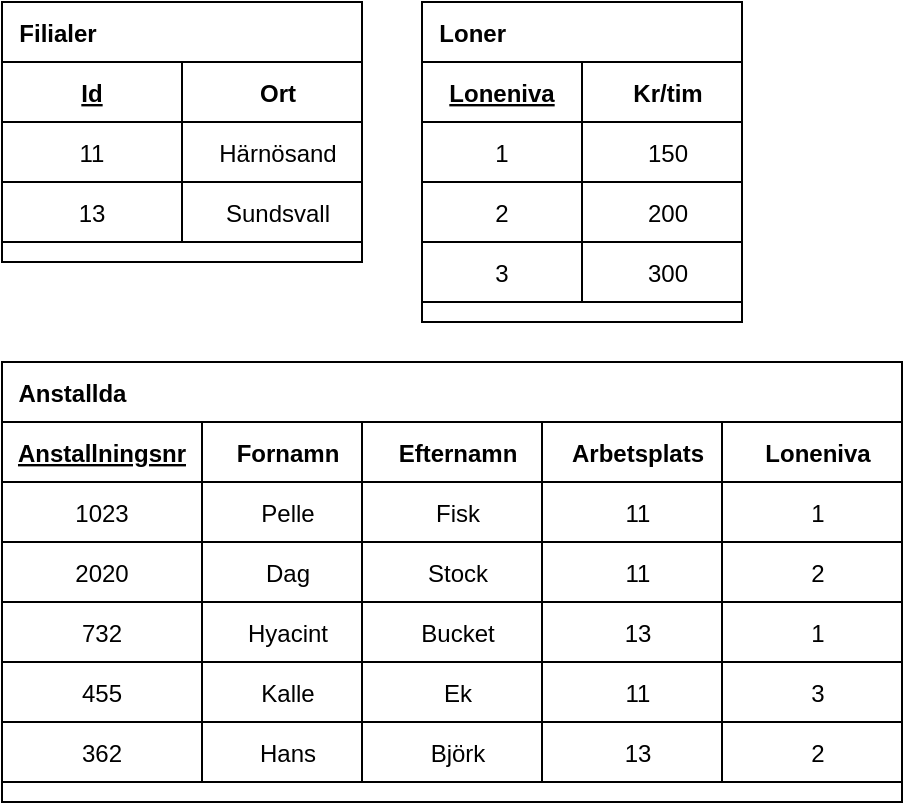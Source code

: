 <mxfile version="14.0.0" type="github" pages="2">
  <diagram id="sJ5aFxJuWDjSkjldI-xe" name="Hamburgare">
    <mxGraphModel dx="801" dy="433" grid="1" gridSize="10" guides="0" tooltips="1" connect="1" arrows="1" fold="1" page="1" pageScale="1" pageWidth="827" pageHeight="1169" math="0" shadow="0">
      <root>
        <mxCell id="0" />
        <mxCell id="1" parent="0" />
        <mxCell id="CjtwlbmwrYm-ObOfb3An-1" value="  Filialer" style="shape=table;startSize=30;container=1;collapsible=1;childLayout=tableLayout;fixedRows=1;rowLines=0;fontStyle=1;align=left;resizeLast=1;" vertex="1" parent="1">
          <mxGeometry x="20" y="20" width="180" height="130" as="geometry" />
        </mxCell>
        <mxCell id="CjtwlbmwrYm-ObOfb3An-2" value="" style="shape=partialRectangle;collapsible=0;dropTarget=0;pointerEvents=0;fillColor=none;top=0;left=0;bottom=1;right=0;points=[[0,0.5],[1,0.5]];portConstraint=eastwest;" vertex="1" parent="CjtwlbmwrYm-ObOfb3An-1">
          <mxGeometry y="30" width="180" height="30" as="geometry" />
        </mxCell>
        <mxCell id="CjtwlbmwrYm-ObOfb3An-3" value="Id" style="shape=partialRectangle;connectable=0;fillColor=none;top=0;left=0;bottom=0;right=0;fontStyle=5;overflow=hidden;" vertex="1" parent="CjtwlbmwrYm-ObOfb3An-2">
          <mxGeometry width="90" height="30" as="geometry" />
        </mxCell>
        <mxCell id="CjtwlbmwrYm-ObOfb3An-4" value="Ort" style="shape=partialRectangle;connectable=0;fillColor=none;top=0;left=0;bottom=0;right=0;align=center;spacingLeft=6;fontStyle=1;overflow=hidden;" vertex="1" parent="CjtwlbmwrYm-ObOfb3An-2">
          <mxGeometry x="90" width="90" height="30" as="geometry" />
        </mxCell>
        <mxCell id="CjtwlbmwrYm-ObOfb3An-6" style="shape=partialRectangle;collapsible=0;dropTarget=0;pointerEvents=0;fillColor=none;top=0;left=0;bottom=1;right=0;points=[[0,0.5],[1,0.5]];portConstraint=eastwest;" vertex="1" parent="CjtwlbmwrYm-ObOfb3An-1">
          <mxGeometry y="60" width="180" height="30" as="geometry" />
        </mxCell>
        <mxCell id="CjtwlbmwrYm-ObOfb3An-7" value="11" style="shape=partialRectangle;connectable=0;fillColor=none;top=0;left=0;bottom=0;right=0;fontStyle=0;overflow=hidden;" vertex="1" parent="CjtwlbmwrYm-ObOfb3An-6">
          <mxGeometry width="90" height="30" as="geometry" />
        </mxCell>
        <mxCell id="CjtwlbmwrYm-ObOfb3An-8" value="Härnösand" style="shape=partialRectangle;connectable=0;fillColor=none;top=0;left=0;bottom=0;right=0;align=center;spacingLeft=6;fontStyle=0;overflow=hidden;" vertex="1" parent="CjtwlbmwrYm-ObOfb3An-6">
          <mxGeometry x="90" width="90" height="30" as="geometry" />
        </mxCell>
        <mxCell id="CjtwlbmwrYm-ObOfb3An-10" style="shape=partialRectangle;collapsible=0;dropTarget=0;pointerEvents=0;fillColor=none;top=0;left=0;bottom=1;right=0;points=[[0,0.5],[1,0.5]];portConstraint=eastwest;" vertex="1" parent="CjtwlbmwrYm-ObOfb3An-1">
          <mxGeometry y="90" width="180" height="30" as="geometry" />
        </mxCell>
        <mxCell id="CjtwlbmwrYm-ObOfb3An-11" value="13" style="shape=partialRectangle;connectable=0;fillColor=none;top=0;left=0;bottom=0;right=0;fontStyle=0;overflow=hidden;" vertex="1" parent="CjtwlbmwrYm-ObOfb3An-10">
          <mxGeometry width="90" height="30" as="geometry" />
        </mxCell>
        <mxCell id="CjtwlbmwrYm-ObOfb3An-12" value="Sundsvall" style="shape=partialRectangle;connectable=0;fillColor=none;top=0;left=0;bottom=0;right=0;align=center;spacingLeft=6;fontStyle=0;overflow=hidden;" vertex="1" parent="CjtwlbmwrYm-ObOfb3An-10">
          <mxGeometry x="90" width="90" height="30" as="geometry" />
        </mxCell>
        <mxCell id="CjtwlbmwrYm-ObOfb3An-30" value="  Anstallda" style="shape=table;startSize=30;container=1;collapsible=1;childLayout=tableLayout;fixedRows=1;rowLines=0;fontStyle=1;align=left;resizeLast=1;" vertex="1" parent="1">
          <mxGeometry x="20" y="200" width="450" height="220" as="geometry" />
        </mxCell>
        <mxCell id="CjtwlbmwrYm-ObOfb3An-31" value="" style="shape=partialRectangle;collapsible=0;dropTarget=0;pointerEvents=0;fillColor=none;top=0;left=0;bottom=1;right=0;points=[[0,0.5],[1,0.5]];portConstraint=eastwest;" vertex="1" parent="CjtwlbmwrYm-ObOfb3An-30">
          <mxGeometry y="30" width="450" height="30" as="geometry" />
        </mxCell>
        <mxCell id="CjtwlbmwrYm-ObOfb3An-32" value="Anstallningsnr" style="shape=partialRectangle;connectable=0;fillColor=none;top=0;left=0;bottom=0;right=0;fontStyle=5;overflow=hidden;" vertex="1" parent="CjtwlbmwrYm-ObOfb3An-31">
          <mxGeometry width="100" height="30" as="geometry" />
        </mxCell>
        <mxCell id="CjtwlbmwrYm-ObOfb3An-33" value="Fornamn" style="shape=partialRectangle;connectable=0;fillColor=none;top=0;left=0;bottom=0;right=0;align=center;spacingLeft=6;fontStyle=1;overflow=hidden;" vertex="1" parent="CjtwlbmwrYm-ObOfb3An-31">
          <mxGeometry x="100" width="80" height="30" as="geometry" />
        </mxCell>
        <mxCell id="CjtwlbmwrYm-ObOfb3An-64" value="Efternamn" style="shape=partialRectangle;connectable=0;fillColor=none;top=0;left=0;bottom=0;right=0;align=center;spacingLeft=6;fontStyle=1;overflow=hidden;" vertex="1" parent="CjtwlbmwrYm-ObOfb3An-31">
          <mxGeometry x="180" width="90" height="30" as="geometry" />
        </mxCell>
        <mxCell id="CjtwlbmwrYm-ObOfb3An-58" value="Arbetsplats" style="shape=partialRectangle;connectable=0;fillColor=none;top=0;left=0;bottom=0;right=0;align=center;spacingLeft=6;fontStyle=1;overflow=hidden;" vertex="1" parent="CjtwlbmwrYm-ObOfb3An-31">
          <mxGeometry x="270" width="90" height="30" as="geometry" />
        </mxCell>
        <mxCell id="CjtwlbmwrYm-ObOfb3An-52" value="Loneniva" style="shape=partialRectangle;connectable=0;fillColor=none;top=0;left=0;bottom=0;right=0;align=center;spacingLeft=6;fontStyle=1;overflow=hidden;" vertex="1" parent="CjtwlbmwrYm-ObOfb3An-31">
          <mxGeometry x="360" width="90" height="30" as="geometry" />
        </mxCell>
        <mxCell id="CjtwlbmwrYm-ObOfb3An-37" style="shape=partialRectangle;collapsible=0;dropTarget=0;pointerEvents=0;fillColor=none;top=0;left=0;bottom=1;right=0;points=[[0,0.5],[1,0.5]];portConstraint=eastwest;" vertex="1" parent="CjtwlbmwrYm-ObOfb3An-30">
          <mxGeometry y="60" width="450" height="30" as="geometry" />
        </mxCell>
        <mxCell id="CjtwlbmwrYm-ObOfb3An-38" value="1023" style="shape=partialRectangle;connectable=0;fillColor=none;top=0;left=0;bottom=0;right=0;fontStyle=0;overflow=hidden;" vertex="1" parent="CjtwlbmwrYm-ObOfb3An-37">
          <mxGeometry width="100" height="30" as="geometry" />
        </mxCell>
        <mxCell id="CjtwlbmwrYm-ObOfb3An-39" value="Pelle" style="shape=partialRectangle;connectable=0;fillColor=none;top=0;left=0;bottom=0;right=0;align=center;spacingLeft=6;fontStyle=0;overflow=hidden;" vertex="1" parent="CjtwlbmwrYm-ObOfb3An-37">
          <mxGeometry x="100" width="80" height="30" as="geometry" />
        </mxCell>
        <mxCell id="CjtwlbmwrYm-ObOfb3An-65" value="Fisk" style="shape=partialRectangle;connectable=0;fillColor=none;top=0;left=0;bottom=0;right=0;align=center;spacingLeft=6;fontStyle=0;overflow=hidden;" vertex="1" parent="CjtwlbmwrYm-ObOfb3An-37">
          <mxGeometry x="180" width="90" height="30" as="geometry" />
        </mxCell>
        <mxCell id="CjtwlbmwrYm-ObOfb3An-59" value="11" style="shape=partialRectangle;connectable=0;fillColor=none;top=0;left=0;bottom=0;right=0;align=center;spacingLeft=6;fontStyle=0;overflow=hidden;" vertex="1" parent="CjtwlbmwrYm-ObOfb3An-37">
          <mxGeometry x="270" width="90" height="30" as="geometry" />
        </mxCell>
        <mxCell id="CjtwlbmwrYm-ObOfb3An-53" value="1" style="shape=partialRectangle;connectable=0;fillColor=none;top=0;left=0;bottom=0;right=0;align=center;spacingLeft=6;fontStyle=0;overflow=hidden;" vertex="1" parent="CjtwlbmwrYm-ObOfb3An-37">
          <mxGeometry x="360" width="90" height="30" as="geometry" />
        </mxCell>
        <mxCell id="CjtwlbmwrYm-ObOfb3An-40" style="shape=partialRectangle;collapsible=0;dropTarget=0;pointerEvents=0;fillColor=none;top=0;left=0;bottom=1;right=0;points=[[0,0.5],[1,0.5]];portConstraint=eastwest;" vertex="1" parent="CjtwlbmwrYm-ObOfb3An-30">
          <mxGeometry y="90" width="450" height="30" as="geometry" />
        </mxCell>
        <mxCell id="CjtwlbmwrYm-ObOfb3An-41" value="2020" style="shape=partialRectangle;connectable=0;fillColor=none;top=0;left=0;bottom=0;right=0;fontStyle=0;overflow=hidden;" vertex="1" parent="CjtwlbmwrYm-ObOfb3An-40">
          <mxGeometry width="100" height="30" as="geometry" />
        </mxCell>
        <mxCell id="CjtwlbmwrYm-ObOfb3An-42" value="Dag" style="shape=partialRectangle;connectable=0;fillColor=none;top=0;left=0;bottom=0;right=0;align=center;spacingLeft=6;fontStyle=0;overflow=hidden;" vertex="1" parent="CjtwlbmwrYm-ObOfb3An-40">
          <mxGeometry x="100" width="80" height="30" as="geometry" />
        </mxCell>
        <mxCell id="CjtwlbmwrYm-ObOfb3An-66" value="Stock" style="shape=partialRectangle;connectable=0;fillColor=none;top=0;left=0;bottom=0;right=0;align=center;spacingLeft=6;fontStyle=0;overflow=hidden;" vertex="1" parent="CjtwlbmwrYm-ObOfb3An-40">
          <mxGeometry x="180" width="90" height="30" as="geometry" />
        </mxCell>
        <mxCell id="CjtwlbmwrYm-ObOfb3An-60" value="11" style="shape=partialRectangle;connectable=0;fillColor=none;top=0;left=0;bottom=0;right=0;align=center;spacingLeft=6;fontStyle=0;overflow=hidden;" vertex="1" parent="CjtwlbmwrYm-ObOfb3An-40">
          <mxGeometry x="270" width="90" height="30" as="geometry" />
        </mxCell>
        <mxCell id="CjtwlbmwrYm-ObOfb3An-54" value="2" style="shape=partialRectangle;connectable=0;fillColor=none;top=0;left=0;bottom=0;right=0;align=center;spacingLeft=6;fontStyle=0;overflow=hidden;" vertex="1" parent="CjtwlbmwrYm-ObOfb3An-40">
          <mxGeometry x="360" width="90" height="30" as="geometry" />
        </mxCell>
        <mxCell id="CjtwlbmwrYm-ObOfb3An-43" style="shape=partialRectangle;collapsible=0;dropTarget=0;pointerEvents=0;fillColor=none;top=0;left=0;bottom=1;right=0;points=[[0,0.5],[1,0.5]];portConstraint=eastwest;" vertex="1" parent="CjtwlbmwrYm-ObOfb3An-30">
          <mxGeometry y="120" width="450" height="30" as="geometry" />
        </mxCell>
        <mxCell id="CjtwlbmwrYm-ObOfb3An-44" value="732" style="shape=partialRectangle;connectable=0;fillColor=none;top=0;left=0;bottom=0;right=0;fontStyle=0;overflow=hidden;" vertex="1" parent="CjtwlbmwrYm-ObOfb3An-43">
          <mxGeometry width="100" height="30" as="geometry" />
        </mxCell>
        <mxCell id="CjtwlbmwrYm-ObOfb3An-45" value="Hyacint" style="shape=partialRectangle;connectable=0;fillColor=none;top=0;left=0;bottom=0;right=0;align=center;spacingLeft=6;fontStyle=0;overflow=hidden;" vertex="1" parent="CjtwlbmwrYm-ObOfb3An-43">
          <mxGeometry x="100" width="80" height="30" as="geometry" />
        </mxCell>
        <mxCell id="CjtwlbmwrYm-ObOfb3An-67" value="Bucket" style="shape=partialRectangle;connectable=0;fillColor=none;top=0;left=0;bottom=0;right=0;align=center;spacingLeft=6;fontStyle=0;overflow=hidden;" vertex="1" parent="CjtwlbmwrYm-ObOfb3An-43">
          <mxGeometry x="180" width="90" height="30" as="geometry" />
        </mxCell>
        <mxCell id="CjtwlbmwrYm-ObOfb3An-61" value="13" style="shape=partialRectangle;connectable=0;fillColor=none;top=0;left=0;bottom=0;right=0;align=center;spacingLeft=6;fontStyle=0;overflow=hidden;" vertex="1" parent="CjtwlbmwrYm-ObOfb3An-43">
          <mxGeometry x="270" width="90" height="30" as="geometry" />
        </mxCell>
        <mxCell id="CjtwlbmwrYm-ObOfb3An-55" value="1" style="shape=partialRectangle;connectable=0;fillColor=none;top=0;left=0;bottom=0;right=0;align=center;spacingLeft=6;fontStyle=0;overflow=hidden;" vertex="1" parent="CjtwlbmwrYm-ObOfb3An-43">
          <mxGeometry x="360" width="90" height="30" as="geometry" />
        </mxCell>
        <mxCell id="CjtwlbmwrYm-ObOfb3An-46" style="shape=partialRectangle;collapsible=0;dropTarget=0;pointerEvents=0;fillColor=none;top=0;left=0;bottom=1;right=0;points=[[0,0.5],[1,0.5]];portConstraint=eastwest;" vertex="1" parent="CjtwlbmwrYm-ObOfb3An-30">
          <mxGeometry y="150" width="450" height="30" as="geometry" />
        </mxCell>
        <mxCell id="CjtwlbmwrYm-ObOfb3An-47" value="455" style="shape=partialRectangle;connectable=0;fillColor=none;top=0;left=0;bottom=0;right=0;fontStyle=0;overflow=hidden;" vertex="1" parent="CjtwlbmwrYm-ObOfb3An-46">
          <mxGeometry width="100" height="30" as="geometry" />
        </mxCell>
        <mxCell id="CjtwlbmwrYm-ObOfb3An-48" value="Kalle" style="shape=partialRectangle;connectable=0;fillColor=none;top=0;left=0;bottom=0;right=0;align=center;spacingLeft=6;fontStyle=0;overflow=hidden;" vertex="1" parent="CjtwlbmwrYm-ObOfb3An-46">
          <mxGeometry x="100" width="80" height="30" as="geometry" />
        </mxCell>
        <mxCell id="CjtwlbmwrYm-ObOfb3An-68" value="Ek" style="shape=partialRectangle;connectable=0;fillColor=none;top=0;left=0;bottom=0;right=0;align=center;spacingLeft=6;fontStyle=0;overflow=hidden;" vertex="1" parent="CjtwlbmwrYm-ObOfb3An-46">
          <mxGeometry x="180" width="90" height="30" as="geometry" />
        </mxCell>
        <mxCell id="CjtwlbmwrYm-ObOfb3An-62" value="11" style="shape=partialRectangle;connectable=0;fillColor=none;top=0;left=0;bottom=0;right=0;align=center;spacingLeft=6;fontStyle=0;overflow=hidden;" vertex="1" parent="CjtwlbmwrYm-ObOfb3An-46">
          <mxGeometry x="270" width="90" height="30" as="geometry" />
        </mxCell>
        <mxCell id="CjtwlbmwrYm-ObOfb3An-56" value="3" style="shape=partialRectangle;connectable=0;fillColor=none;top=0;left=0;bottom=0;right=0;align=center;spacingLeft=6;fontStyle=0;overflow=hidden;" vertex="1" parent="CjtwlbmwrYm-ObOfb3An-46">
          <mxGeometry x="360" width="90" height="30" as="geometry" />
        </mxCell>
        <mxCell id="CjtwlbmwrYm-ObOfb3An-49" style="shape=partialRectangle;collapsible=0;dropTarget=0;pointerEvents=0;fillColor=none;top=0;left=0;bottom=1;right=0;points=[[0,0.5],[1,0.5]];portConstraint=eastwest;" vertex="1" parent="CjtwlbmwrYm-ObOfb3An-30">
          <mxGeometry y="180" width="450" height="30" as="geometry" />
        </mxCell>
        <mxCell id="CjtwlbmwrYm-ObOfb3An-50" value="362" style="shape=partialRectangle;connectable=0;fillColor=none;top=0;left=0;bottom=0;right=0;fontStyle=0;overflow=hidden;" vertex="1" parent="CjtwlbmwrYm-ObOfb3An-49">
          <mxGeometry width="100" height="30" as="geometry" />
        </mxCell>
        <mxCell id="CjtwlbmwrYm-ObOfb3An-51" value="Hans" style="shape=partialRectangle;connectable=0;fillColor=none;top=0;left=0;bottom=0;right=0;align=center;spacingLeft=6;fontStyle=0;overflow=hidden;" vertex="1" parent="CjtwlbmwrYm-ObOfb3An-49">
          <mxGeometry x="100" width="80" height="30" as="geometry" />
        </mxCell>
        <mxCell id="CjtwlbmwrYm-ObOfb3An-69" value="Björk" style="shape=partialRectangle;connectable=0;fillColor=none;top=0;left=0;bottom=0;right=0;align=center;spacingLeft=6;fontStyle=0;overflow=hidden;" vertex="1" parent="CjtwlbmwrYm-ObOfb3An-49">
          <mxGeometry x="180" width="90" height="30" as="geometry" />
        </mxCell>
        <mxCell id="CjtwlbmwrYm-ObOfb3An-63" value="13" style="shape=partialRectangle;connectable=0;fillColor=none;top=0;left=0;bottom=0;right=0;align=center;spacingLeft=6;fontStyle=0;overflow=hidden;" vertex="1" parent="CjtwlbmwrYm-ObOfb3An-49">
          <mxGeometry x="270" width="90" height="30" as="geometry" />
        </mxCell>
        <mxCell id="CjtwlbmwrYm-ObOfb3An-57" value="2" style="shape=partialRectangle;connectable=0;fillColor=none;top=0;left=0;bottom=0;right=0;align=center;spacingLeft=6;fontStyle=0;overflow=hidden;" vertex="1" parent="CjtwlbmwrYm-ObOfb3An-49">
          <mxGeometry x="360" width="90" height="30" as="geometry" />
        </mxCell>
        <mxCell id="CjtwlbmwrYm-ObOfb3An-73" value="  Loner" style="shape=table;startSize=30;container=1;collapsible=1;childLayout=tableLayout;fixedRows=1;rowLines=0;fontStyle=1;align=left;resizeLast=1;" vertex="1" parent="1">
          <mxGeometry x="230" y="20" width="160" height="160" as="geometry" />
        </mxCell>
        <mxCell id="CjtwlbmwrYm-ObOfb3An-74" value="" style="shape=partialRectangle;collapsible=0;dropTarget=0;pointerEvents=0;fillColor=none;top=0;left=0;bottom=1;right=0;points=[[0,0.5],[1,0.5]];portConstraint=eastwest;" vertex="1" parent="CjtwlbmwrYm-ObOfb3An-73">
          <mxGeometry y="30" width="160" height="30" as="geometry" />
        </mxCell>
        <mxCell id="CjtwlbmwrYm-ObOfb3An-75" value="Loneniva" style="shape=partialRectangle;connectable=0;fillColor=none;top=0;left=0;bottom=0;right=0;fontStyle=5;overflow=hidden;" vertex="1" parent="CjtwlbmwrYm-ObOfb3An-74">
          <mxGeometry width="80" height="30" as="geometry" />
        </mxCell>
        <mxCell id="CjtwlbmwrYm-ObOfb3An-76" value="Kr/tim" style="shape=partialRectangle;connectable=0;fillColor=none;top=0;left=0;bottom=0;right=0;align=center;spacingLeft=6;fontStyle=1;overflow=hidden;" vertex="1" parent="CjtwlbmwrYm-ObOfb3An-74">
          <mxGeometry x="80" width="80" height="30" as="geometry" />
        </mxCell>
        <mxCell id="CjtwlbmwrYm-ObOfb3An-77" style="shape=partialRectangle;collapsible=0;dropTarget=0;pointerEvents=0;fillColor=none;top=0;left=0;bottom=1;right=0;points=[[0,0.5],[1,0.5]];portConstraint=eastwest;" vertex="1" parent="CjtwlbmwrYm-ObOfb3An-73">
          <mxGeometry y="60" width="160" height="30" as="geometry" />
        </mxCell>
        <mxCell id="CjtwlbmwrYm-ObOfb3An-78" value="1" style="shape=partialRectangle;connectable=0;fillColor=none;top=0;left=0;bottom=0;right=0;fontStyle=0;overflow=hidden;" vertex="1" parent="CjtwlbmwrYm-ObOfb3An-77">
          <mxGeometry width="80" height="30" as="geometry" />
        </mxCell>
        <mxCell id="CjtwlbmwrYm-ObOfb3An-79" value="150" style="shape=partialRectangle;connectable=0;fillColor=none;top=0;left=0;bottom=0;right=0;align=center;spacingLeft=6;fontStyle=0;overflow=hidden;" vertex="1" parent="CjtwlbmwrYm-ObOfb3An-77">
          <mxGeometry x="80" width="80" height="30" as="geometry" />
        </mxCell>
        <mxCell id="CjtwlbmwrYm-ObOfb3An-80" style="shape=partialRectangle;collapsible=0;dropTarget=0;pointerEvents=0;fillColor=none;top=0;left=0;bottom=1;right=0;points=[[0,0.5],[1,0.5]];portConstraint=eastwest;" vertex="1" parent="CjtwlbmwrYm-ObOfb3An-73">
          <mxGeometry y="90" width="160" height="30" as="geometry" />
        </mxCell>
        <mxCell id="CjtwlbmwrYm-ObOfb3An-81" value="2" style="shape=partialRectangle;connectable=0;fillColor=none;top=0;left=0;bottom=0;right=0;fontStyle=0;overflow=hidden;" vertex="1" parent="CjtwlbmwrYm-ObOfb3An-80">
          <mxGeometry width="80" height="30" as="geometry" />
        </mxCell>
        <mxCell id="CjtwlbmwrYm-ObOfb3An-82" value="200" style="shape=partialRectangle;connectable=0;fillColor=none;top=0;left=0;bottom=0;right=0;align=center;spacingLeft=6;fontStyle=0;overflow=hidden;" vertex="1" parent="CjtwlbmwrYm-ObOfb3An-80">
          <mxGeometry x="80" width="80" height="30" as="geometry" />
        </mxCell>
        <mxCell id="CjtwlbmwrYm-ObOfb3An-83" style="shape=partialRectangle;collapsible=0;dropTarget=0;pointerEvents=0;fillColor=none;top=0;left=0;bottom=1;right=0;points=[[0,0.5],[1,0.5]];portConstraint=eastwest;" vertex="1" parent="CjtwlbmwrYm-ObOfb3An-73">
          <mxGeometry y="120" width="160" height="30" as="geometry" />
        </mxCell>
        <mxCell id="CjtwlbmwrYm-ObOfb3An-84" value="3" style="shape=partialRectangle;connectable=0;fillColor=none;top=0;left=0;bottom=0;right=0;fontStyle=0;overflow=hidden;" vertex="1" parent="CjtwlbmwrYm-ObOfb3An-83">
          <mxGeometry width="80" height="30" as="geometry" />
        </mxCell>
        <mxCell id="CjtwlbmwrYm-ObOfb3An-85" value="300" style="shape=partialRectangle;connectable=0;fillColor=none;top=0;left=0;bottom=0;right=0;align=center;spacingLeft=6;fontStyle=0;overflow=hidden;" vertex="1" parent="CjtwlbmwrYm-ObOfb3An-83">
          <mxGeometry x="80" width="80" height="30" as="geometry" />
        </mxCell>
      </root>
    </mxGraphModel>
  </diagram>
  <diagram id="qoOEKDqSzADvniqhuOCL" name="Tekniknämnden">
    <mxGraphModel dx="801" dy="433" grid="1" gridSize="10" guides="1" tooltips="1" connect="1" arrows="1" fold="1" page="1" pageScale="1" pageWidth="827" pageHeight="1169" math="0" shadow="0">
      <root>
        <mxCell id="Xf09CCIIPF4Ikrkz7xVH-0" />
        <mxCell id="Xf09CCIIPF4Ikrkz7xVH-1" parent="Xf09CCIIPF4Ikrkz7xVH-0" />
        <mxCell id="KIhVacgabyp0rp23NiQ3-0" value="  Kontaktpersoner" style="shape=table;startSize=30;container=1;collapsible=1;childLayout=tableLayout;fixedRows=1;rowLines=0;fontStyle=1;align=left;resizeLast=1;" vertex="1" parent="Xf09CCIIPF4Ikrkz7xVH-1">
          <mxGeometry x="20" y="20" width="350" height="100" as="geometry" />
        </mxCell>
        <mxCell id="KIhVacgabyp0rp23NiQ3-1" value="" style="shape=partialRectangle;collapsible=0;dropTarget=0;pointerEvents=0;fillColor=none;top=0;left=0;bottom=1;right=0;points=[[0,0.5],[1,0.5]];portConstraint=eastwest;" vertex="1" parent="KIhVacgabyp0rp23NiQ3-0">
          <mxGeometry y="30" width="350" height="30" as="geometry" />
        </mxCell>
        <mxCell id="KIhVacgabyp0rp23NiQ3-2" value="NamnID" style="shape=partialRectangle;connectable=0;fillColor=none;top=0;left=0;bottom=0;right=0;fontStyle=5;overflow=hidden;" vertex="1" parent="KIhVacgabyp0rp23NiQ3-1">
          <mxGeometry width="90" height="30" as="geometry" />
        </mxCell>
        <mxCell id="KIhVacgabyp0rp23NiQ3-3" value="Fornamn" style="shape=partialRectangle;connectable=0;fillColor=none;top=0;left=0;bottom=0;right=0;align=center;spacingLeft=6;fontStyle=1;overflow=hidden;" vertex="1" parent="KIhVacgabyp0rp23NiQ3-1">
          <mxGeometry x="90" width="70" height="30" as="geometry" />
        </mxCell>
        <mxCell id="KIhVacgabyp0rp23NiQ3-4" value="Efternamn" style="shape=partialRectangle;connectable=0;fillColor=none;top=0;left=0;bottom=0;right=0;align=center;spacingLeft=6;fontStyle=1;overflow=hidden;" vertex="1" parent="KIhVacgabyp0rp23NiQ3-1">
          <mxGeometry x="160" width="100" height="30" as="geometry" />
        </mxCell>
        <mxCell id="KIhVacgabyp0rp23NiQ3-5" value="Forening" style="shape=partialRectangle;connectable=0;fillColor=none;top=0;left=0;bottom=0;right=0;align=center;spacingLeft=6;fontStyle=1;overflow=hidden;" vertex="1" parent="KIhVacgabyp0rp23NiQ3-1">
          <mxGeometry x="260" width="90" height="30" as="geometry" />
        </mxCell>
        <mxCell id="KIhVacgabyp0rp23NiQ3-7" style="shape=partialRectangle;collapsible=0;dropTarget=0;pointerEvents=0;fillColor=none;top=0;left=0;bottom=1;right=0;points=[[0,0.5],[1,0.5]];portConstraint=eastwest;" vertex="1" parent="KIhVacgabyp0rp23NiQ3-0">
          <mxGeometry y="60" width="350" height="30" as="geometry" />
        </mxCell>
        <mxCell id="KIhVacgabyp0rp23NiQ3-8" value="12" style="shape=partialRectangle;connectable=0;fillColor=none;top=0;left=0;bottom=0;right=0;fontStyle=0;overflow=hidden;" vertex="1" parent="KIhVacgabyp0rp23NiQ3-7">
          <mxGeometry width="90" height="30" as="geometry" />
        </mxCell>
        <mxCell id="KIhVacgabyp0rp23NiQ3-9" value="Pelle" style="shape=partialRectangle;connectable=0;fillColor=none;top=0;left=0;bottom=0;right=0;align=center;spacingLeft=6;fontStyle=0;overflow=hidden;" vertex="1" parent="KIhVacgabyp0rp23NiQ3-7">
          <mxGeometry x="90" width="70" height="30" as="geometry" />
        </mxCell>
        <mxCell id="KIhVacgabyp0rp23NiQ3-10" value="Björk" style="shape=partialRectangle;connectable=0;fillColor=none;top=0;left=0;bottom=0;right=0;align=center;spacingLeft=6;fontStyle=0;overflow=hidden;" vertex="1" parent="KIhVacgabyp0rp23NiQ3-7">
          <mxGeometry x="160" width="100" height="30" as="geometry" />
        </mxCell>
        <mxCell id="KIhVacgabyp0rp23NiQ3-11" value="7" style="shape=partialRectangle;connectable=0;fillColor=none;top=0;left=0;bottom=0;right=0;align=center;spacingLeft=6;fontStyle=0;overflow=hidden;" vertex="1" parent="KIhVacgabyp0rp23NiQ3-7">
          <mxGeometry x="260" width="90" height="30" as="geometry" />
        </mxCell>
        <mxCell id="KIhVacgabyp0rp23NiQ3-14" value="   Foreningar" style="shape=table;startSize=30;container=1;collapsible=1;childLayout=tableLayout;fixedRows=1;rowLines=0;fontStyle=1;align=left;resizeLast=1;" vertex="1" parent="Xf09CCIIPF4Ikrkz7xVH-1">
          <mxGeometry x="20" y="150" width="200" height="100" as="geometry" />
        </mxCell>
        <mxCell id="KIhVacgabyp0rp23NiQ3-15" value="" style="shape=partialRectangle;collapsible=0;dropTarget=0;pointerEvents=0;fillColor=none;top=0;left=0;bottom=1;right=0;points=[[0,0.5],[1,0.5]];portConstraint=eastwest;" vertex="1" parent="KIhVacgabyp0rp23NiQ3-14">
          <mxGeometry y="30" width="200" height="30" as="geometry" />
        </mxCell>
        <mxCell id="KIhVacgabyp0rp23NiQ3-16" value="ForeningsID" style="shape=partialRectangle;connectable=0;fillColor=none;top=0;left=0;bottom=0;right=0;fontStyle=5;overflow=hidden;" vertex="1" parent="KIhVacgabyp0rp23NiQ3-15">
          <mxGeometry width="90" height="30" as="geometry" />
        </mxCell>
        <mxCell id="KIhVacgabyp0rp23NiQ3-17" value="Namn" style="shape=partialRectangle;connectable=0;fillColor=none;top=0;left=0;bottom=0;right=0;align=center;spacingLeft=6;fontStyle=1;overflow=hidden;" vertex="1" parent="KIhVacgabyp0rp23NiQ3-15">
          <mxGeometry x="90" width="110" height="30" as="geometry" />
        </mxCell>
        <mxCell id="KIhVacgabyp0rp23NiQ3-18" style="shape=partialRectangle;collapsible=0;dropTarget=0;pointerEvents=0;fillColor=none;top=0;left=0;bottom=1;right=0;points=[[0,0.5],[1,0.5]];portConstraint=eastwest;" vertex="1" parent="KIhVacgabyp0rp23NiQ3-14">
          <mxGeometry y="60" width="200" height="30" as="geometry" />
        </mxCell>
        <mxCell id="KIhVacgabyp0rp23NiQ3-19" value="7" style="shape=partialRectangle;connectable=0;fillColor=none;top=0;left=0;bottom=0;right=0;fontStyle=0;overflow=hidden;" vertex="1" parent="KIhVacgabyp0rp23NiQ3-18">
          <mxGeometry width="90" height="30" as="geometry" />
        </mxCell>
        <mxCell id="KIhVacgabyp0rp23NiQ3-20" value="Fengersfors IK" style="shape=partialRectangle;connectable=0;fillColor=none;top=0;left=0;bottom=0;right=0;align=center;spacingLeft=6;fontStyle=0;overflow=hidden;" vertex="1" parent="KIhVacgabyp0rp23NiQ3-18">
          <mxGeometry x="90" width="110" height="30" as="geometry" />
        </mxCell>
        <mxCell id="KIhVacgabyp0rp23NiQ3-21" value="   Telefon" style="shape=table;startSize=30;container=1;collapsible=1;childLayout=tableLayout;fixedRows=1;rowLines=0;fontStyle=1;align=left;resizeLast=1;" vertex="1" parent="Xf09CCIIPF4Ikrkz7xVH-1">
          <mxGeometry x="400" y="20" width="200" height="100" as="geometry" />
        </mxCell>
        <mxCell id="KIhVacgabyp0rp23NiQ3-22" value="" style="shape=partialRectangle;collapsible=0;dropTarget=0;pointerEvents=0;fillColor=none;top=0;left=0;bottom=1;right=0;points=[[0,0.5],[1,0.5]];portConstraint=eastwest;" vertex="1" parent="KIhVacgabyp0rp23NiQ3-21">
          <mxGeometry y="30" width="200" height="30" as="geometry" />
        </mxCell>
        <mxCell id="KIhVacgabyp0rp23NiQ3-23" value="NamnID" style="shape=partialRectangle;connectable=0;fillColor=none;top=0;left=0;bottom=0;right=0;fontStyle=5;overflow=hidden;" vertex="1" parent="KIhVacgabyp0rp23NiQ3-22">
          <mxGeometry width="90" height="30" as="geometry" />
        </mxCell>
        <mxCell id="KIhVacgabyp0rp23NiQ3-24" value="Telnr" style="shape=partialRectangle;connectable=0;fillColor=none;top=0;left=0;bottom=0;right=0;align=center;spacingLeft=6;fontStyle=5;overflow=hidden;" vertex="1" parent="KIhVacgabyp0rp23NiQ3-22">
          <mxGeometry x="90" width="110" height="30" as="geometry" />
        </mxCell>
        <mxCell id="KIhVacgabyp0rp23NiQ3-25" style="shape=partialRectangle;collapsible=0;dropTarget=0;pointerEvents=0;fillColor=none;top=0;left=0;bottom=1;right=0;points=[[0,0.5],[1,0.5]];portConstraint=eastwest;" vertex="1" parent="KIhVacgabyp0rp23NiQ3-21">
          <mxGeometry y="60" width="200" height="30" as="geometry" />
        </mxCell>
        <mxCell id="KIhVacgabyp0rp23NiQ3-26" value="12" style="shape=partialRectangle;connectable=0;fillColor=none;top=0;left=0;bottom=0;right=0;fontStyle=0;overflow=hidden;" vertex="1" parent="KIhVacgabyp0rp23NiQ3-25">
          <mxGeometry width="90" height="30" as="geometry" />
        </mxCell>
        <mxCell id="KIhVacgabyp0rp23NiQ3-27" value="0532-43074" style="shape=partialRectangle;connectable=0;fillColor=none;top=0;left=0;bottom=0;right=0;align=center;spacingLeft=6;fontStyle=0;overflow=hidden;" vertex="1" parent="KIhVacgabyp0rp23NiQ3-25">
          <mxGeometry x="90" width="110" height="30" as="geometry" />
        </mxCell>
        <mxCell id="KIhVacgabyp0rp23NiQ3-28" value="   Arenor" style="shape=table;startSize=30;container=1;collapsible=1;childLayout=tableLayout;fixedRows=1;rowLines=0;fontStyle=1;align=left;resizeLast=1;" vertex="1" parent="Xf09CCIIPF4Ikrkz7xVH-1">
          <mxGeometry x="240" y="150" width="200" height="100" as="geometry" />
        </mxCell>
        <mxCell id="KIhVacgabyp0rp23NiQ3-29" value="" style="shape=partialRectangle;collapsible=0;dropTarget=0;pointerEvents=0;fillColor=none;top=0;left=0;bottom=1;right=0;points=[[0,0.5],[1,0.5]];portConstraint=eastwest;" vertex="1" parent="KIhVacgabyp0rp23NiQ3-28">
          <mxGeometry y="30" width="200" height="30" as="geometry" />
        </mxCell>
        <mxCell id="KIhVacgabyp0rp23NiQ3-30" value="PlanID" style="shape=partialRectangle;connectable=0;fillColor=none;top=0;left=0;bottom=0;right=0;fontStyle=5;overflow=hidden;" vertex="1" parent="KIhVacgabyp0rp23NiQ3-29">
          <mxGeometry width="90" height="30" as="geometry" />
        </mxCell>
        <mxCell id="KIhVacgabyp0rp23NiQ3-31" value="ArenaNamn" style="shape=partialRectangle;connectable=0;fillColor=none;top=0;left=0;bottom=0;right=0;align=center;spacingLeft=6;fontStyle=1;overflow=hidden;" vertex="1" parent="KIhVacgabyp0rp23NiQ3-29">
          <mxGeometry x="90" width="110" height="30" as="geometry" />
        </mxCell>
        <mxCell id="KIhVacgabyp0rp23NiQ3-32" style="shape=partialRectangle;collapsible=0;dropTarget=0;pointerEvents=0;fillColor=none;top=0;left=0;bottom=1;right=0;points=[[0,0.5],[1,0.5]];portConstraint=eastwest;" vertex="1" parent="KIhVacgabyp0rp23NiQ3-28">
          <mxGeometry y="60" width="200" height="30" as="geometry" />
        </mxCell>
        <mxCell id="KIhVacgabyp0rp23NiQ3-33" value="11" style="shape=partialRectangle;connectable=0;fillColor=none;top=0;left=0;bottom=0;right=0;fontStyle=0;overflow=hidden;" vertex="1" parent="KIhVacgabyp0rp23NiQ3-32">
          <mxGeometry width="90" height="30" as="geometry" />
        </mxCell>
        <mxCell id="KIhVacgabyp0rp23NiQ3-34" value="Fengershof" style="shape=partialRectangle;connectable=0;fillColor=none;top=0;left=0;bottom=0;right=0;align=center;spacingLeft=6;fontStyle=0;overflow=hidden;" vertex="1" parent="KIhVacgabyp0rp23NiQ3-32">
          <mxGeometry x="90" width="110" height="30" as="geometry" />
        </mxCell>
        <mxCell id="KIhVacgabyp0rp23NiQ3-35" value="   Spelar" style="shape=table;startSize=30;container=1;collapsible=1;childLayout=tableLayout;fixedRows=1;rowLines=0;fontStyle=1;align=left;resizeLast=1;" vertex="1" parent="Xf09CCIIPF4Ikrkz7xVH-1">
          <mxGeometry x="460" y="150" width="280" height="100" as="geometry" />
        </mxCell>
        <mxCell id="KIhVacgabyp0rp23NiQ3-36" value="" style="shape=partialRectangle;collapsible=0;dropTarget=0;pointerEvents=0;fillColor=none;top=0;left=0;bottom=1;right=0;points=[[0,0.5],[1,0.5]];portConstraint=eastwest;" vertex="1" parent="KIhVacgabyp0rp23NiQ3-35">
          <mxGeometry y="30" width="280" height="30" as="geometry" />
        </mxCell>
        <mxCell id="KIhVacgabyp0rp23NiQ3-37" value="ForeningsID" style="shape=partialRectangle;connectable=0;fillColor=none;top=0;left=0;bottom=0;right=0;fontStyle=5;overflow=hidden;" vertex="1" parent="KIhVacgabyp0rp23NiQ3-36">
          <mxGeometry width="90" height="30" as="geometry" />
        </mxCell>
        <mxCell id="KIhVacgabyp0rp23NiQ3-38" value="PlanID" style="shape=partialRectangle;connectable=0;fillColor=none;top=0;left=0;bottom=0;right=0;align=center;spacingLeft=6;fontStyle=5;overflow=hidden;" vertex="1" parent="KIhVacgabyp0rp23NiQ3-36">
          <mxGeometry x="90" width="80" height="30" as="geometry" />
        </mxCell>
        <mxCell id="KIhVacgabyp0rp23NiQ3-42" value="AskadarAntal" style="shape=partialRectangle;connectable=0;fillColor=none;top=0;left=0;bottom=0;right=0;align=center;spacingLeft=6;fontStyle=1;overflow=hidden;" vertex="1" parent="KIhVacgabyp0rp23NiQ3-36">
          <mxGeometry x="170" width="110" height="30" as="geometry" />
        </mxCell>
        <mxCell id="KIhVacgabyp0rp23NiQ3-39" style="shape=partialRectangle;collapsible=0;dropTarget=0;pointerEvents=0;fillColor=none;top=0;left=0;bottom=1;right=0;points=[[0,0.5],[1,0.5]];portConstraint=eastwest;" vertex="1" parent="KIhVacgabyp0rp23NiQ3-35">
          <mxGeometry y="60" width="280" height="30" as="geometry" />
        </mxCell>
        <mxCell id="KIhVacgabyp0rp23NiQ3-40" value="7" style="shape=partialRectangle;connectable=0;fillColor=none;top=0;left=0;bottom=0;right=0;fontStyle=0;overflow=hidden;" vertex="1" parent="KIhVacgabyp0rp23NiQ3-39">
          <mxGeometry width="90" height="30" as="geometry" />
        </mxCell>
        <mxCell id="KIhVacgabyp0rp23NiQ3-41" value="11" style="shape=partialRectangle;connectable=0;fillColor=none;top=0;left=0;bottom=0;right=0;align=center;spacingLeft=6;fontStyle=0;overflow=hidden;" vertex="1" parent="KIhVacgabyp0rp23NiQ3-39">
          <mxGeometry x="90" width="80" height="30" as="geometry" />
        </mxCell>
        <mxCell id="KIhVacgabyp0rp23NiQ3-43" value="12500" style="shape=partialRectangle;connectable=0;fillColor=none;top=0;left=0;bottom=0;right=0;align=center;spacingLeft=6;fontStyle=0;overflow=hidden;" vertex="1" parent="KIhVacgabyp0rp23NiQ3-39">
          <mxGeometry x="170" width="110" height="30" as="geometry" />
        </mxCell>
      </root>
    </mxGraphModel>
  </diagram>
</mxfile>
